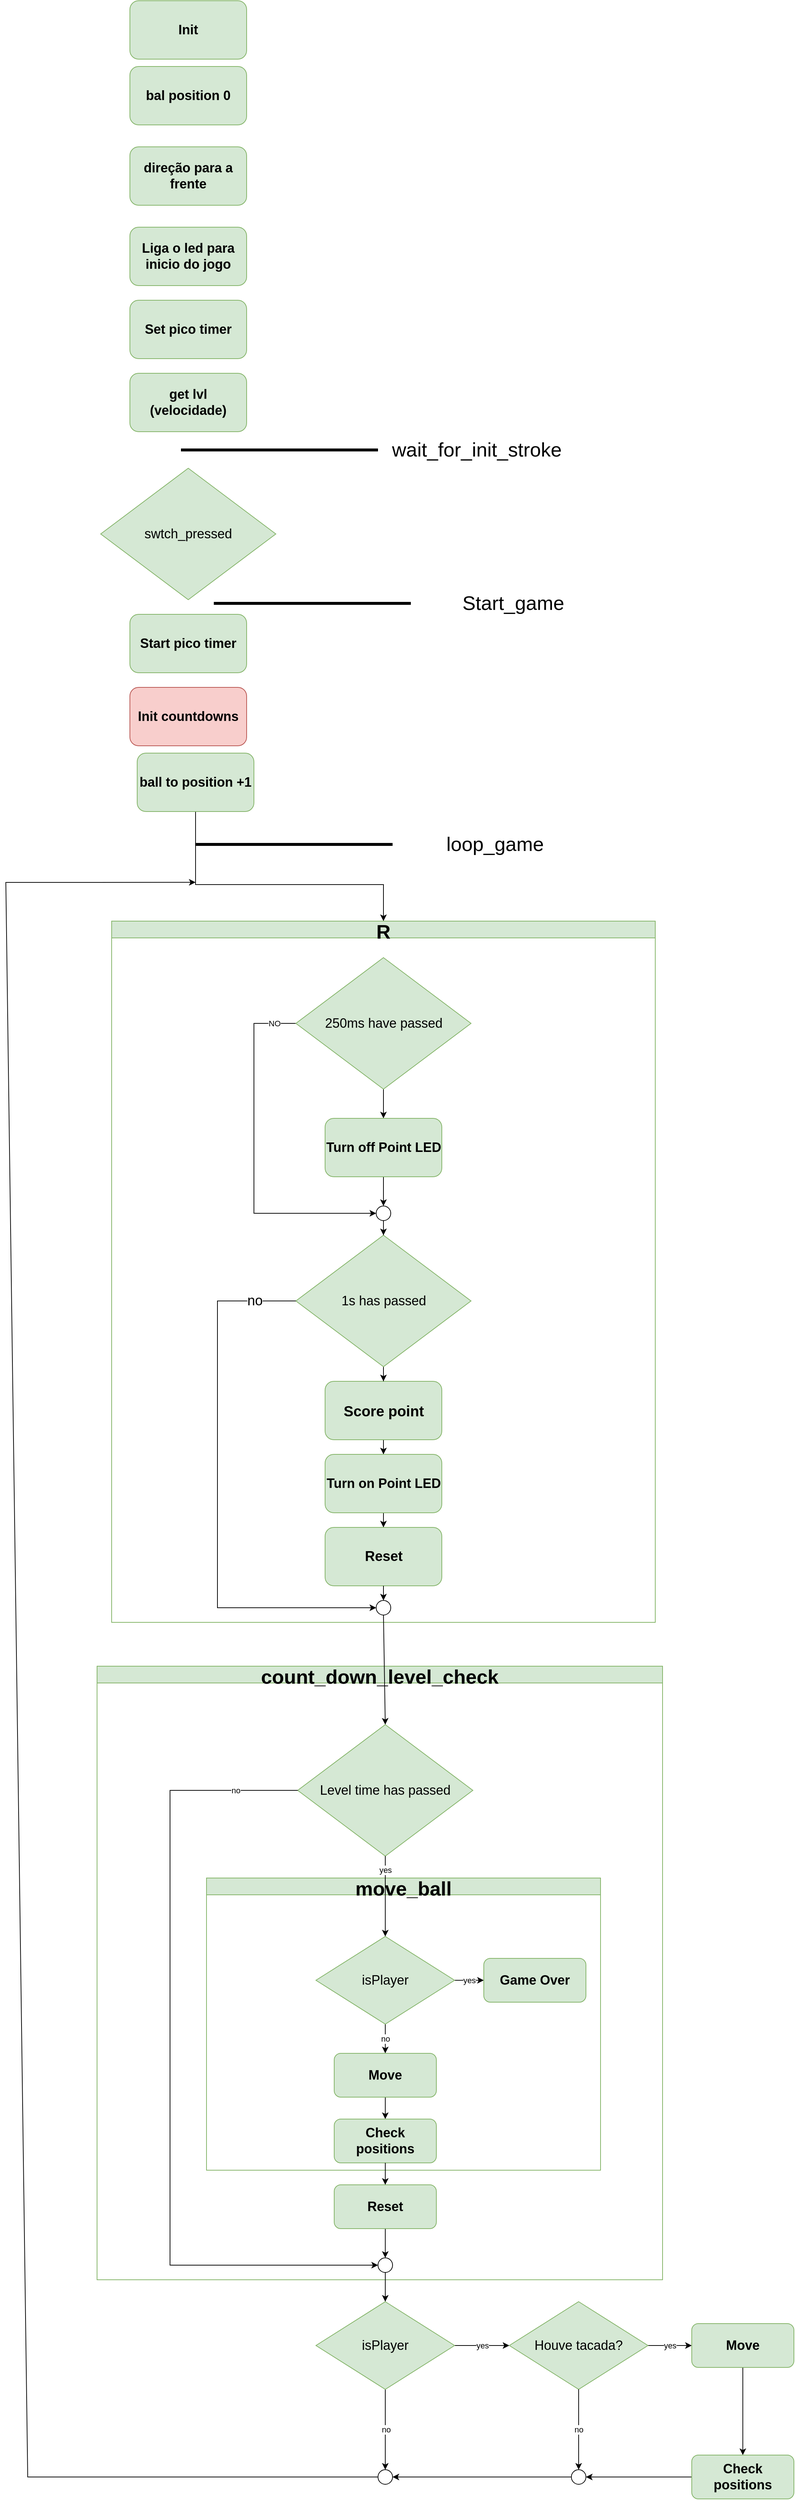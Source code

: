 <mxfile version="19.0.3" type="device"><diagram id="9Wxoz7xTMQYcn-yhdCF8" name="Page-1"><mxGraphModel dx="1348" dy="764" grid="1" gridSize="10" guides="1" tooltips="1" connect="1" arrows="1" fold="1" page="1" pageScale="1" pageWidth="850" pageHeight="1100" math="0" shadow="0"><root><mxCell id="0"/><mxCell id="1" parent="0"/><mxCell id="-1MATzGMasg4OvdQwYch-1" value="&lt;font style=&quot;font-size: 18px&quot;&gt;Init&lt;/font&gt;" style="rounded=1;whiteSpace=wrap;html=1;fontStyle=1;fillColor=#d5e8d4;strokeColor=#82b366;" parent="1" vertex="1"><mxGeometry x="320" y="10" width="160" height="80" as="geometry"/></mxCell><mxCell id="-1MATzGMasg4OvdQwYch-2" value="&lt;font style=&quot;font-size: 18px&quot;&gt;bal position 0&lt;/font&gt;" style="rounded=1;whiteSpace=wrap;html=1;fontStyle=1;fillColor=#d5e8d4;strokeColor=#82b366;" parent="1" vertex="1"><mxGeometry x="320" y="100" width="160" height="80" as="geometry"/></mxCell><mxCell id="-1MATzGMasg4OvdQwYch-3" value="&lt;font style=&quot;font-size: 18px&quot;&gt;Liga o led para inicio do jogo&lt;/font&gt;" style="rounded=1;whiteSpace=wrap;html=1;fontStyle=1;fillColor=#d5e8d4;strokeColor=#82b366;" parent="1" vertex="1"><mxGeometry x="320" y="320" width="160" height="80" as="geometry"/></mxCell><mxCell id="-1MATzGMasg4OvdQwYch-4" value="swtch_pressed" style="rhombus;whiteSpace=wrap;html=1;fontSize=18;fillColor=#d5e8d4;strokeColor=#82b366;" parent="1" vertex="1"><mxGeometry x="280" y="650" width="240" height="180" as="geometry"/></mxCell><mxCell id="-1MATzGMasg4OvdQwYch-8" value="&lt;span style=&quot;font-size: 18px&quot;&gt;get lvl (velocidade)&lt;br&gt;&lt;/span&gt;" style="rounded=1;whiteSpace=wrap;html=1;fontStyle=1;fillColor=#d5e8d4;strokeColor=#82b366;" parent="1" vertex="1"><mxGeometry x="320" y="520" width="160" height="80" as="geometry"/></mxCell><mxCell id="-1MATzGMasg4OvdQwYch-52" style="edgeStyle=orthogonalEdgeStyle;rounded=0;orthogonalLoop=1;jettySize=auto;html=1;exitX=0.5;exitY=1;exitDx=0;exitDy=0;fontSize=18;entryX=0.5;entryY=0;entryDx=0;entryDy=0;" parent="1" source="-1MATzGMasg4OvdQwYch-10" target="zn76XHmJEqSCu-4Iv8lk-1" edge="1"><mxGeometry relative="1" as="geometry"><mxPoint x="410" y="1320" as="targetPoint"/><Array as="points"><mxPoint x="410" y="1220"/><mxPoint x="668" y="1220"/></Array></mxGeometry></mxCell><mxCell id="-1MATzGMasg4OvdQwYch-10" value="&lt;span style=&quot;font-size: 18px&quot;&gt;ball to position +1&lt;br&gt;&lt;/span&gt;" style="rounded=1;whiteSpace=wrap;html=1;fontStyle=1;fillColor=#d5e8d4;strokeColor=#82b366;" parent="1" vertex="1"><mxGeometry x="330" y="1040" width="160" height="80" as="geometry"/></mxCell><mxCell id="-1MATzGMasg4OvdQwYch-13" value="&lt;span style=&quot;font-size: 18px&quot;&gt;direção para a frente&lt;br&gt;&lt;/span&gt;" style="rounded=1;whiteSpace=wrap;html=1;fontStyle=1;fillColor=#d5e8d4;strokeColor=#82b366;" parent="1" vertex="1"><mxGeometry x="320" y="210" width="160" height="80" as="geometry"/></mxCell><mxCell id="-1MATzGMasg4OvdQwYch-14" value="&lt;span style=&quot;font-size: 18px&quot;&gt;Init countdowns&lt;br&gt;&lt;/span&gt;" style="rounded=1;whiteSpace=wrap;html=1;fontStyle=1;fillColor=#f8cecc;strokeColor=#b85450;" parent="1" vertex="1"><mxGeometry x="320" y="950" width="160" height="80" as="geometry"/></mxCell><mxCell id="HXN1oCmkeG9ya9DK-RjK-2" value="&lt;span style=&quot;font-size: 18px&quot;&gt;Start pico timer&lt;br&gt;&lt;/span&gt;" style="rounded=1;whiteSpace=wrap;html=1;fontStyle=1;fillColor=#d5e8d4;strokeColor=#82b366;" parent="1" vertex="1"><mxGeometry x="320" y="850" width="160" height="80" as="geometry"/></mxCell><mxCell id="HXN1oCmkeG9ya9DK-RjK-9" value="" style="line;strokeWidth=4;html=1;perimeter=backbonePerimeter;points=[];outlineConnect=0;" parent="1" vertex="1"><mxGeometry x="390" y="570" width="270" height="110" as="geometry"/></mxCell><mxCell id="HXN1oCmkeG9ya9DK-RjK-10" value="&lt;font style=&quot;font-size: 27px&quot;&gt;wait_for_init_stroke&lt;/font&gt;" style="text;html=1;align=center;verticalAlign=middle;resizable=0;points=[];autosize=1;strokeColor=none;fillColor=none;" parent="1" vertex="1"><mxGeometry x="670" y="615" width="250" height="20" as="geometry"/></mxCell><mxCell id="HXN1oCmkeG9ya9DK-RjK-11" value="" style="line;strokeWidth=4;html=1;perimeter=backbonePerimeter;points=[];outlineConnect=0;" parent="1" vertex="1"><mxGeometry x="435" y="780" width="270" height="110" as="geometry"/></mxCell><mxCell id="HXN1oCmkeG9ya9DK-RjK-12" value="&lt;font style=&quot;font-size: 27px&quot;&gt;Start_game&lt;/font&gt;" style="text;html=1;align=center;verticalAlign=middle;resizable=0;points=[];autosize=1;strokeColor=none;fillColor=none;" parent="1" vertex="1"><mxGeometry x="765" y="825" width="160" height="20" as="geometry"/></mxCell><mxCell id="HXN1oCmkeG9ya9DK-RjK-13" value="" style="line;strokeWidth=4;html=1;perimeter=backbonePerimeter;points=[];outlineConnect=0;" parent="1" vertex="1"><mxGeometry x="410" y="1110" width="270" height="110" as="geometry"/></mxCell><mxCell id="HXN1oCmkeG9ya9DK-RjK-14" value="&lt;font style=&quot;font-size: 27px&quot;&gt;loop_game&lt;/font&gt;" style="text;html=1;align=center;verticalAlign=middle;resizable=0;points=[];autosize=1;strokeColor=none;fillColor=none;" parent="1" vertex="1"><mxGeometry x="745" y="1155" width="150" height="20" as="geometry"/></mxCell><mxCell id="zn76XHmJEqSCu-4Iv8lk-1" value="R" style="swimlane;fontSize=27;fillColor=#d5e8d4;strokeColor=#82b366;" parent="1" vertex="1"><mxGeometry x="295" y="1270" width="745" height="960" as="geometry"><mxRectangle x="295" y="1320" width="230" height="40" as="alternateBounds"/></mxGeometry></mxCell><mxCell id="zn76XHmJEqSCu-4Iv8lk-31" value="NO" style="edgeStyle=orthogonalEdgeStyle;rounded=0;orthogonalLoop=1;jettySize=auto;html=1;entryX=0;entryY=0.5;entryDx=0;entryDy=0;exitX=0;exitY=0.5;exitDx=0;exitDy=0;" parent="zn76XHmJEqSCu-4Iv8lk-1" source="zn76XHmJEqSCu-4Iv8lk-15" target="7vCMJS8PUaJzqOwOFxou-29" edge="1"><mxGeometry x="-0.877" relative="1" as="geometry"><mxPoint x="130" y="470" as="targetPoint"/><mxPoint as="offset"/><mxPoint x="130" y="130" as="sourcePoint"/><Array as="points"><mxPoint x="195" y="140"/><mxPoint x="195" y="400"/></Array></mxGeometry></mxCell><mxCell id="7vCMJS8PUaJzqOwOFxou-11" value="" style="edgeStyle=orthogonalEdgeStyle;rounded=0;orthogonalLoop=1;jettySize=auto;html=1;fontSize=19;" edge="1" parent="zn76XHmJEqSCu-4Iv8lk-1" source="zn76XHmJEqSCu-4Iv8lk-15" target="zn76XHmJEqSCu-4Iv8lk-17"><mxGeometry relative="1" as="geometry"/></mxCell><mxCell id="zn76XHmJEqSCu-4Iv8lk-15" value="250ms have passed" style="rhombus;whiteSpace=wrap;html=1;fontSize=18;fillColor=#d5e8d4;strokeColor=#82b366;" parent="zn76XHmJEqSCu-4Iv8lk-1" vertex="1"><mxGeometry x="252.5" y="50" width="240" height="180" as="geometry"/></mxCell><mxCell id="7vCMJS8PUaJzqOwOFxou-30" value="" style="edgeStyle=orthogonalEdgeStyle;rounded=0;orthogonalLoop=1;jettySize=auto;html=1;fontSize=19;" edge="1" parent="zn76XHmJEqSCu-4Iv8lk-1" source="zn76XHmJEqSCu-4Iv8lk-17" target="7vCMJS8PUaJzqOwOFxou-29"><mxGeometry relative="1" as="geometry"/></mxCell><mxCell id="zn76XHmJEqSCu-4Iv8lk-17" value="&lt;span style=&quot;font-size: 18px&quot;&gt;Turn off Point LED&lt;br&gt;&lt;/span&gt;" style="rounded=1;whiteSpace=wrap;html=1;fontStyle=1;fillColor=#d5e8d4;strokeColor=#82b366;" parent="zn76XHmJEqSCu-4Iv8lk-1" vertex="1"><mxGeometry x="292.5" y="270" width="160" height="80" as="geometry"/></mxCell><mxCell id="7vCMJS8PUaJzqOwOFxou-4" value="" style="edgeStyle=orthogonalEdgeStyle;rounded=0;orthogonalLoop=1;jettySize=auto;html=1;fontSize=19;" edge="1" parent="zn76XHmJEqSCu-4Iv8lk-1" source="zn76XHmJEqSCu-4Iv8lk-18" target="zn76XHmJEqSCu-4Iv8lk-16"><mxGeometry relative="1" as="geometry"/></mxCell><mxCell id="zn76XHmJEqSCu-4Iv8lk-18" value="&lt;font style=&quot;font-size: 20px;&quot;&gt;Score point&lt;/font&gt;" style="rounded=1;whiteSpace=wrap;html=1;fontStyle=1;fillColor=#d5e8d4;strokeColor=#82b366;" parent="zn76XHmJEqSCu-4Iv8lk-1" vertex="1"><mxGeometry x="292.5" y="630" width="160" height="80" as="geometry"/></mxCell><mxCell id="zn76XHmJEqSCu-4Iv8lk-37" value="" style="ellipse;whiteSpace=wrap;html=1;aspect=fixed;" parent="zn76XHmJEqSCu-4Iv8lk-1" vertex="1"><mxGeometry x="362.5" y="930" width="20" height="20" as="geometry"/></mxCell><mxCell id="7vCMJS8PUaJzqOwOFxou-32" value="" style="edgeStyle=orthogonalEdgeStyle;rounded=0;orthogonalLoop=1;jettySize=auto;html=1;fontSize=19;" edge="1" parent="zn76XHmJEqSCu-4Iv8lk-1" source="zn76XHmJEqSCu-4Iv8lk-14" target="zn76XHmJEqSCu-4Iv8lk-18"><mxGeometry relative="1" as="geometry"/></mxCell><mxCell id="zn76XHmJEqSCu-4Iv8lk-14" value="1s has passed" style="rhombus;whiteSpace=wrap;html=1;fontSize=18;fillColor=#d5e8d4;strokeColor=#82b366;" parent="zn76XHmJEqSCu-4Iv8lk-1" vertex="1"><mxGeometry x="252.5" y="430" width="240" height="180" as="geometry"/></mxCell><mxCell id="7vCMJS8PUaJzqOwOFxou-5" value="" style="edgeStyle=orthogonalEdgeStyle;rounded=0;orthogonalLoop=1;jettySize=auto;html=1;fontSize=19;" edge="1" parent="zn76XHmJEqSCu-4Iv8lk-1" source="zn76XHmJEqSCu-4Iv8lk-16" target="7vCMJS8PUaJzqOwOFxou-2"><mxGeometry relative="1" as="geometry"/></mxCell><mxCell id="zn76XHmJEqSCu-4Iv8lk-16" value="&lt;span style=&quot;font-size: 18px&quot;&gt;Turn on Point LED&lt;br&gt;&lt;/span&gt;" style="rounded=1;whiteSpace=wrap;html=1;fontStyle=1;fillColor=#d5e8d4;strokeColor=#82b366;" parent="zn76XHmJEqSCu-4Iv8lk-1" vertex="1"><mxGeometry x="292.5" y="730" width="160" height="80" as="geometry"/></mxCell><mxCell id="7vCMJS8PUaJzqOwOFxou-2" value="&lt;div style=&quot;font-size: 19px;&quot;&gt;&lt;font style=&quot;font-size: 19px;&quot;&gt;Reset&lt;/font&gt;&lt;/div&gt;" style="rounded=1;whiteSpace=wrap;html=1;fontStyle=1;fillColor=#d5e8d4;strokeColor=#82b366;" vertex="1" parent="zn76XHmJEqSCu-4Iv8lk-1"><mxGeometry x="292.5" y="830" width="160" height="80" as="geometry"/></mxCell><mxCell id="7vCMJS8PUaJzqOwOFxou-31" value="" style="edgeStyle=orthogonalEdgeStyle;rounded=0;orthogonalLoop=1;jettySize=auto;html=1;fontSize=19;" edge="1" parent="zn76XHmJEqSCu-4Iv8lk-1" source="7vCMJS8PUaJzqOwOFxou-29" target="zn76XHmJEqSCu-4Iv8lk-14"><mxGeometry relative="1" as="geometry"/></mxCell><mxCell id="7vCMJS8PUaJzqOwOFxou-29" value="" style="ellipse;whiteSpace=wrap;html=1;aspect=fixed;" vertex="1" parent="zn76XHmJEqSCu-4Iv8lk-1"><mxGeometry x="362.5" y="390" width="20" height="20" as="geometry"/></mxCell><mxCell id="7vCMJS8PUaJzqOwOFxou-34" value="" style="endArrow=classic;html=1;rounded=0;fontSize=19;exitX=0.5;exitY=1;exitDx=0;exitDy=0;entryX=0.5;entryY=0;entryDx=0;entryDy=0;" edge="1" parent="zn76XHmJEqSCu-4Iv8lk-1" source="7vCMJS8PUaJzqOwOFxou-2" target="zn76XHmJEqSCu-4Iv8lk-37"><mxGeometry width="50" height="50" relative="1" as="geometry"><mxPoint x="225" y="710" as="sourcePoint"/><mxPoint x="275" y="660" as="targetPoint"/></mxGeometry></mxCell><mxCell id="7vCMJS8PUaJzqOwOFxou-33" value="no" style="endArrow=classic;html=1;rounded=0;fontSize=19;exitX=0;exitY=0.5;exitDx=0;exitDy=0;entryX=0;entryY=0.5;entryDx=0;entryDy=0;" edge="1" parent="zn76XHmJEqSCu-4Iv8lk-1" source="zn76XHmJEqSCu-4Iv8lk-14" target="zn76XHmJEqSCu-4Iv8lk-37"><mxGeometry x="-0.846" width="50" height="50" relative="1" as="geometry"><mxPoint x="195" y="400" as="sourcePoint"/><mxPoint x="215" y="900" as="targetPoint"/><Array as="points"><mxPoint x="145" y="520"/><mxPoint x="145" y="940"/></Array><mxPoint x="1" as="offset"/></mxGeometry></mxCell><mxCell id="zn76XHmJEqSCu-4Iv8lk-43" value="count_down_level_check" style="swimlane;fontSize=27;fillColor=#d5e8d4;strokeColor=#82b366;" parent="1" vertex="1"><mxGeometry x="275" y="2290" width="775" height="840" as="geometry"><mxRectangle x="1290" y="2550" width="230" height="40" as="alternateBounds"/></mxGeometry></mxCell><mxCell id="zn76XHmJEqSCu-4Iv8lk-52" value="Level time has passed" style="rhombus;whiteSpace=wrap;html=1;fontSize=18;fillColor=#d5e8d4;strokeColor=#82b366;" parent="zn76XHmJEqSCu-4Iv8lk-43" vertex="1"><mxGeometry x="275" y="80" width="240" height="180" as="geometry"/></mxCell><mxCell id="zn76XHmJEqSCu-4Iv8lk-55" value="move_ball" style="swimlane;fontSize=27;fillColor=#d5e8d4;strokeColor=#82b366;" parent="zn76XHmJEqSCu-4Iv8lk-43" vertex="1"><mxGeometry x="150" y="290" width="540" height="400" as="geometry"><mxRectangle x="90" y="2700" width="230" height="40" as="alternateBounds"/></mxGeometry></mxCell><mxCell id="zn76XHmJEqSCu-4Iv8lk-65" value="yes" style="edgeStyle=orthogonalEdgeStyle;rounded=0;orthogonalLoop=1;jettySize=auto;html=1;" parent="zn76XHmJEqSCu-4Iv8lk-55" source="zn76XHmJEqSCu-4Iv8lk-62" target="zn76XHmJEqSCu-4Iv8lk-63" edge="1"><mxGeometry relative="1" as="geometry"/></mxCell><mxCell id="zn76XHmJEqSCu-4Iv8lk-67" value="no" style="edgeStyle=orthogonalEdgeStyle;rounded=0;orthogonalLoop=1;jettySize=auto;html=1;" parent="zn76XHmJEqSCu-4Iv8lk-55" source="zn76XHmJEqSCu-4Iv8lk-62" target="zn76XHmJEqSCu-4Iv8lk-66" edge="1"><mxGeometry relative="1" as="geometry"/></mxCell><mxCell id="zn76XHmJEqSCu-4Iv8lk-62" value="isPlayer" style="rhombus;whiteSpace=wrap;html=1;fontSize=18;fillColor=#d5e8d4;strokeColor=#82b366;" parent="zn76XHmJEqSCu-4Iv8lk-55" vertex="1"><mxGeometry x="150" y="80" width="190" height="120" as="geometry"/></mxCell><mxCell id="zn76XHmJEqSCu-4Iv8lk-63" value="&lt;span style=&quot;font-size: 18px&quot;&gt;Game Over&lt;br&gt;&lt;/span&gt;" style="rounded=1;whiteSpace=wrap;html=1;fontStyle=1;fillColor=#d5e8d4;strokeColor=#82b366;" parent="zn76XHmJEqSCu-4Iv8lk-55" vertex="1"><mxGeometry x="380" y="110" width="140" height="60" as="geometry"/></mxCell><mxCell id="zn76XHmJEqSCu-4Iv8lk-71" value="" style="edgeStyle=orthogonalEdgeStyle;rounded=0;orthogonalLoop=1;jettySize=auto;html=1;" parent="zn76XHmJEqSCu-4Iv8lk-55" source="zn76XHmJEqSCu-4Iv8lk-66" target="zn76XHmJEqSCu-4Iv8lk-70" edge="1"><mxGeometry relative="1" as="geometry"/></mxCell><mxCell id="zn76XHmJEqSCu-4Iv8lk-66" value="&lt;span style=&quot;font-size: 18px&quot;&gt;Move&lt;br&gt;&lt;/span&gt;" style="rounded=1;whiteSpace=wrap;html=1;fontStyle=1;fillColor=#d5e8d4;strokeColor=#82b366;" parent="zn76XHmJEqSCu-4Iv8lk-55" vertex="1"><mxGeometry x="175" y="240" width="140" height="60" as="geometry"/></mxCell><mxCell id="zn76XHmJEqSCu-4Iv8lk-70" value="&lt;span style=&quot;font-size: 18px&quot;&gt;Check positions&lt;br&gt;&lt;/span&gt;" style="rounded=1;whiteSpace=wrap;html=1;fontStyle=1;fillColor=#d5e8d4;strokeColor=#82b366;" parent="zn76XHmJEqSCu-4Iv8lk-55" vertex="1"><mxGeometry x="175" y="330" width="140" height="60" as="geometry"/></mxCell><mxCell id="zn76XHmJEqSCu-4Iv8lk-68" value="yes" style="endArrow=classic;html=1;rounded=0;exitX=0.5;exitY=1;exitDx=0;exitDy=0;entryX=0.5;entryY=0;entryDx=0;entryDy=0;" parent="zn76XHmJEqSCu-4Iv8lk-43" source="zn76XHmJEqSCu-4Iv8lk-52" target="zn76XHmJEqSCu-4Iv8lk-62" edge="1"><mxGeometry x="-0.667" width="50" height="50" relative="1" as="geometry"><mxPoint y="510" as="sourcePoint"/><mxPoint x="50" y="460" as="targetPoint"/><mxPoint as="offset"/></mxGeometry></mxCell><mxCell id="zn76XHmJEqSCu-4Iv8lk-75" value="" style="edgeStyle=orthogonalEdgeStyle;rounded=0;orthogonalLoop=1;jettySize=auto;html=1;" parent="zn76XHmJEqSCu-4Iv8lk-43" source="zn76XHmJEqSCu-4Iv8lk-72" target="zn76XHmJEqSCu-4Iv8lk-74" edge="1"><mxGeometry relative="1" as="geometry"/></mxCell><mxCell id="zn76XHmJEqSCu-4Iv8lk-72" value="&lt;span style=&quot;font-size: 18px&quot;&gt;Reset&lt;br&gt;&lt;/span&gt;" style="rounded=1;whiteSpace=wrap;html=1;fontStyle=1;fillColor=#d5e8d4;strokeColor=#82b366;" parent="zn76XHmJEqSCu-4Iv8lk-43" vertex="1"><mxGeometry x="325" y="710" width="140" height="60" as="geometry"/></mxCell><mxCell id="zn76XHmJEqSCu-4Iv8lk-73" value="" style="endArrow=classic;html=1;rounded=0;exitX=0.5;exitY=1;exitDx=0;exitDy=0;" parent="zn76XHmJEqSCu-4Iv8lk-43" source="zn76XHmJEqSCu-4Iv8lk-70" target="zn76XHmJEqSCu-4Iv8lk-72" edge="1"><mxGeometry width="50" height="50" relative="1" as="geometry"><mxPoint y="510" as="sourcePoint"/><mxPoint x="50" y="460" as="targetPoint"/></mxGeometry></mxCell><mxCell id="zn76XHmJEqSCu-4Iv8lk-74" value="" style="ellipse;whiteSpace=wrap;html=1;aspect=fixed;" parent="zn76XHmJEqSCu-4Iv8lk-43" vertex="1"><mxGeometry x="385" y="810" width="20" height="20" as="geometry"/></mxCell><mxCell id="zn76XHmJEqSCu-4Iv8lk-76" value="no" style="endArrow=classic;html=1;rounded=0;entryX=0;entryY=0.5;entryDx=0;entryDy=0;exitX=0;exitY=0.5;exitDx=0;exitDy=0;" parent="zn76XHmJEqSCu-4Iv8lk-43" source="zn76XHmJEqSCu-4Iv8lk-52" target="zn76XHmJEqSCu-4Iv8lk-74" edge="1"><mxGeometry x="-0.847" width="50" height="50" relative="1" as="geometry"><mxPoint x="270" y="170" as="sourcePoint"/><mxPoint x="50" y="470" as="targetPoint"/><Array as="points"><mxPoint x="100" y="170"/><mxPoint x="100" y="820"/></Array><mxPoint as="offset"/></mxGeometry></mxCell><mxCell id="zn76XHmJEqSCu-4Iv8lk-81" value="no" style="edgeStyle=orthogonalEdgeStyle;rounded=0;orthogonalLoop=1;jettySize=auto;html=1;" parent="1" source="zn76XHmJEqSCu-4Iv8lk-78" edge="1"><mxGeometry relative="1" as="geometry"><mxPoint x="670" y="3390" as="targetPoint"/></mxGeometry></mxCell><mxCell id="zn76XHmJEqSCu-4Iv8lk-84" value="yes" style="edgeStyle=orthogonalEdgeStyle;rounded=0;orthogonalLoop=1;jettySize=auto;html=1;" parent="1" source="zn76XHmJEqSCu-4Iv8lk-78" target="zn76XHmJEqSCu-4Iv8lk-83" edge="1"><mxGeometry relative="1" as="geometry"/></mxCell><mxCell id="zn76XHmJEqSCu-4Iv8lk-78" value="isPlayer" style="rhombus;whiteSpace=wrap;html=1;fontSize=18;fillColor=#d5e8d4;strokeColor=#82b366;" parent="1" vertex="1"><mxGeometry x="575" y="3160" width="190" height="120" as="geometry"/></mxCell><mxCell id="zn76XHmJEqSCu-4Iv8lk-79" value="" style="edgeStyle=orthogonalEdgeStyle;rounded=0;orthogonalLoop=1;jettySize=auto;html=1;" parent="1" source="zn76XHmJEqSCu-4Iv8lk-74" target="zn76XHmJEqSCu-4Iv8lk-78" edge="1"><mxGeometry relative="1" as="geometry"/></mxCell><mxCell id="zn76XHmJEqSCu-4Iv8lk-82" value="" style="ellipse;whiteSpace=wrap;html=1;aspect=fixed;" parent="1" vertex="1"><mxGeometry x="660" y="3390" width="20" height="20" as="geometry"/></mxCell><mxCell id="zn76XHmJEqSCu-4Iv8lk-90" value="yes" style="edgeStyle=orthogonalEdgeStyle;rounded=0;orthogonalLoop=1;jettySize=auto;html=1;" parent="1" source="zn76XHmJEqSCu-4Iv8lk-83" target="zn76XHmJEqSCu-4Iv8lk-87" edge="1"><mxGeometry relative="1" as="geometry"/></mxCell><mxCell id="zn76XHmJEqSCu-4Iv8lk-83" value="Houve tacada?" style="rhombus;whiteSpace=wrap;html=1;fontSize=18;fillColor=#d5e8d4;strokeColor=#82b366;" parent="1" vertex="1"><mxGeometry x="840" y="3160" width="190" height="120" as="geometry"/></mxCell><mxCell id="zn76XHmJEqSCu-4Iv8lk-86" value="" style="edgeStyle=orthogonalEdgeStyle;rounded=0;orthogonalLoop=1;jettySize=auto;html=1;" parent="1" source="zn76XHmJEqSCu-4Iv8lk-87" target="zn76XHmJEqSCu-4Iv8lk-88" edge="1"><mxGeometry relative="1" as="geometry"/></mxCell><mxCell id="zn76XHmJEqSCu-4Iv8lk-87" value="&lt;span style=&quot;font-size: 18px&quot;&gt;Move&lt;br&gt;&lt;/span&gt;" style="rounded=1;whiteSpace=wrap;html=1;fontStyle=1;fillColor=#d5e8d4;strokeColor=#82b366;" parent="1" vertex="1"><mxGeometry x="1090" y="3190" width="140" height="60" as="geometry"/></mxCell><mxCell id="zn76XHmJEqSCu-4Iv8lk-96" value="" style="edgeStyle=orthogonalEdgeStyle;rounded=0;orthogonalLoop=1;jettySize=auto;html=1;entryX=1;entryY=0.5;entryDx=0;entryDy=0;" parent="1" source="zn76XHmJEqSCu-4Iv8lk-88" target="zn76XHmJEqSCu-4Iv8lk-92" edge="1"><mxGeometry relative="1" as="geometry"><mxPoint x="1000" y="3400" as="targetPoint"/></mxGeometry></mxCell><mxCell id="zn76XHmJEqSCu-4Iv8lk-88" value="&lt;span style=&quot;font-size: 18px&quot;&gt;Check positions&lt;br&gt;&lt;/span&gt;" style="rounded=1;whiteSpace=wrap;html=1;fontStyle=1;fillColor=#d5e8d4;strokeColor=#82b366;" parent="1" vertex="1"><mxGeometry x="1090" y="3370" width="140" height="60" as="geometry"/></mxCell><mxCell id="zn76XHmJEqSCu-4Iv8lk-91" value="no" style="edgeStyle=orthogonalEdgeStyle;rounded=0;orthogonalLoop=1;jettySize=auto;html=1;" parent="1" edge="1"><mxGeometry relative="1" as="geometry"><mxPoint x="935" y="3280" as="sourcePoint"/><mxPoint x="935" y="3390" as="targetPoint"/></mxGeometry></mxCell><mxCell id="zn76XHmJEqSCu-4Iv8lk-94" value="" style="edgeStyle=orthogonalEdgeStyle;rounded=0;orthogonalLoop=1;jettySize=auto;html=1;entryX=1;entryY=0.5;entryDx=0;entryDy=0;" parent="1" source="zn76XHmJEqSCu-4Iv8lk-92" target="zn76XHmJEqSCu-4Iv8lk-82" edge="1"><mxGeometry relative="1" as="geometry"><mxPoint x="845" y="3400" as="targetPoint"/></mxGeometry></mxCell><mxCell id="zn76XHmJEqSCu-4Iv8lk-92" value="" style="ellipse;whiteSpace=wrap;html=1;aspect=fixed;" parent="1" vertex="1"><mxGeometry x="925" y="3390" width="20" height="20" as="geometry"/></mxCell><mxCell id="zn76XHmJEqSCu-4Iv8lk-97" value="" style="endArrow=classic;html=1;rounded=0;exitX=0;exitY=0.5;exitDx=0;exitDy=0;" parent="1" source="zn76XHmJEqSCu-4Iv8lk-82" edge="1"><mxGeometry width="50" height="50" relative="1" as="geometry"><mxPoint x="680" y="3030" as="sourcePoint"/><mxPoint x="410" y="1216.923" as="targetPoint"/><Array as="points"><mxPoint x="180" y="3400"/><mxPoint x="150" y="1217"/></Array></mxGeometry></mxCell><mxCell id="zn76XHmJEqSCu-4Iv8lk-98" value="&lt;span style=&quot;font-size: 18px&quot;&gt;Set pico timer&lt;br&gt;&lt;/span&gt;" style="rounded=1;whiteSpace=wrap;html=1;fontStyle=1;fillColor=#d5e8d4;strokeColor=#82b366;" parent="1" vertex="1"><mxGeometry x="320" y="420" width="160" height="80" as="geometry"/></mxCell><mxCell id="7vCMJS8PUaJzqOwOFxou-35" value="" style="endArrow=classic;html=1;rounded=0;fontSize=19;exitX=0.5;exitY=1;exitDx=0;exitDy=0;entryX=0.5;entryY=0;entryDx=0;entryDy=0;" edge="1" parent="1" source="zn76XHmJEqSCu-4Iv8lk-37" target="zn76XHmJEqSCu-4Iv8lk-52"><mxGeometry width="50" height="50" relative="1" as="geometry"><mxPoint x="520" y="2270" as="sourcePoint"/><mxPoint x="570" y="2220" as="targetPoint"/></mxGeometry></mxCell></root></mxGraphModel></diagram></mxfile>